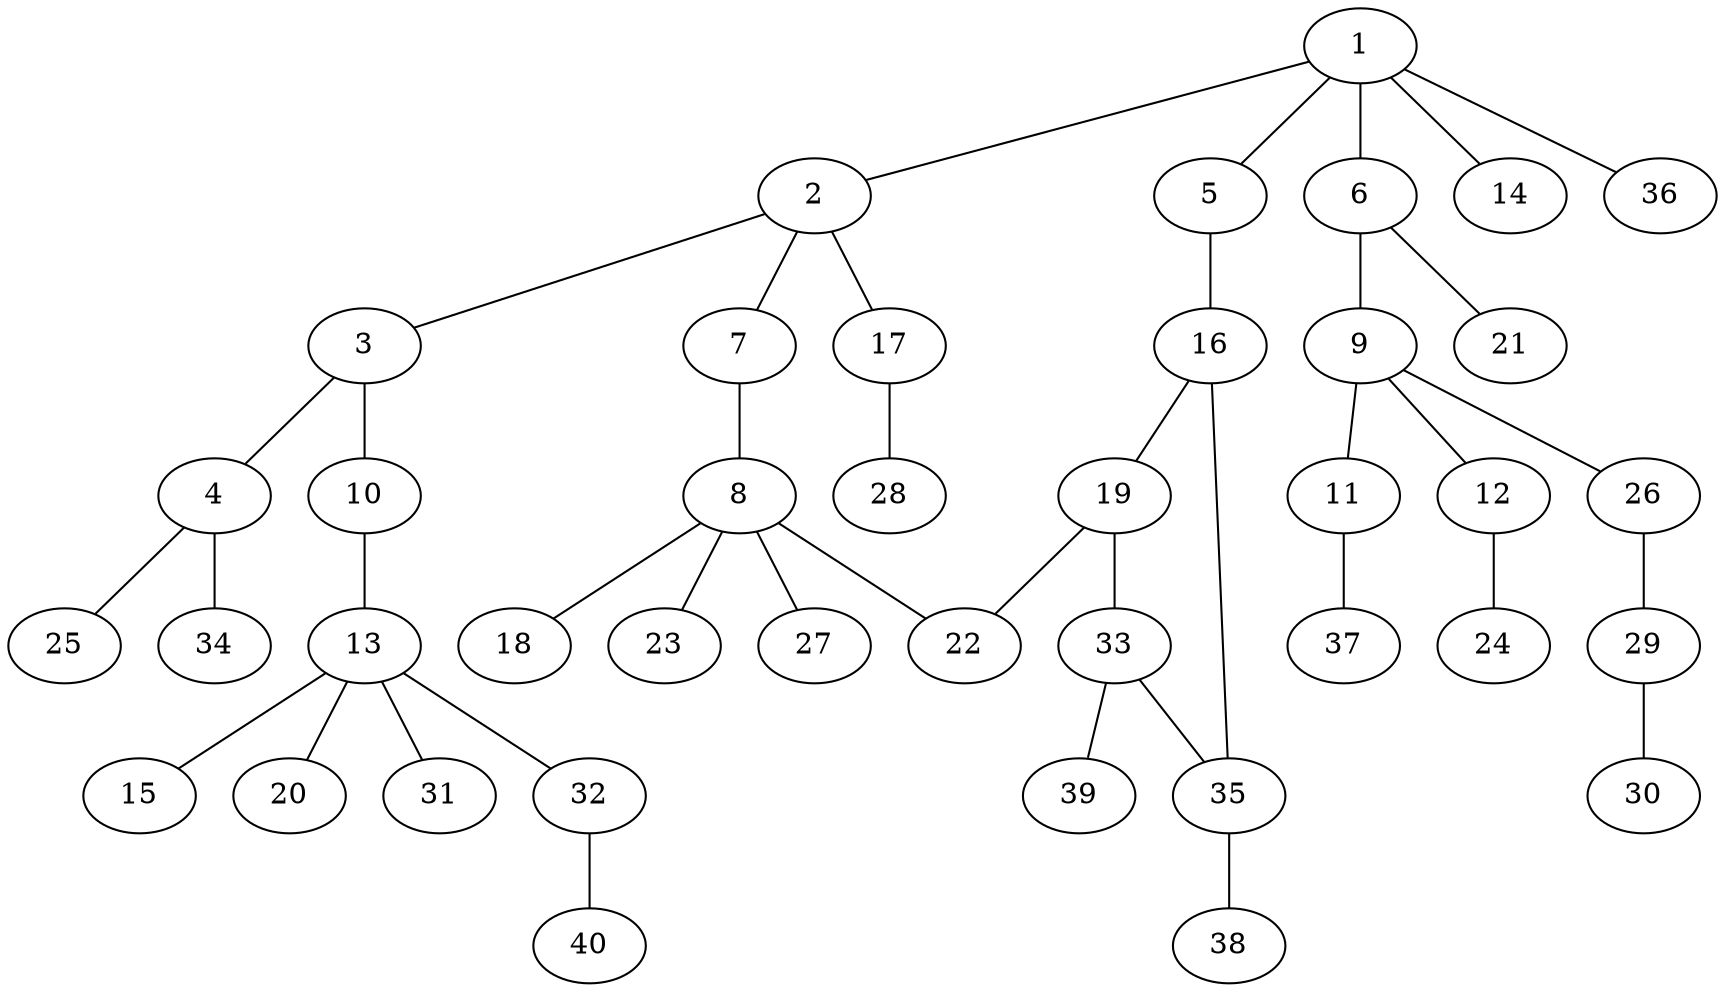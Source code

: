 graph graphname {1--2
1--5
1--6
1--14
1--36
2--3
2--7
2--17
3--4
3--10
4--25
4--34
5--16
6--9
6--21
7--8
8--18
8--22
8--23
8--27
9--11
9--12
9--26
10--13
11--37
12--24
13--15
13--20
13--31
13--32
16--19
16--35
17--28
19--22
19--33
26--29
29--30
32--40
33--35
33--39
35--38
}
